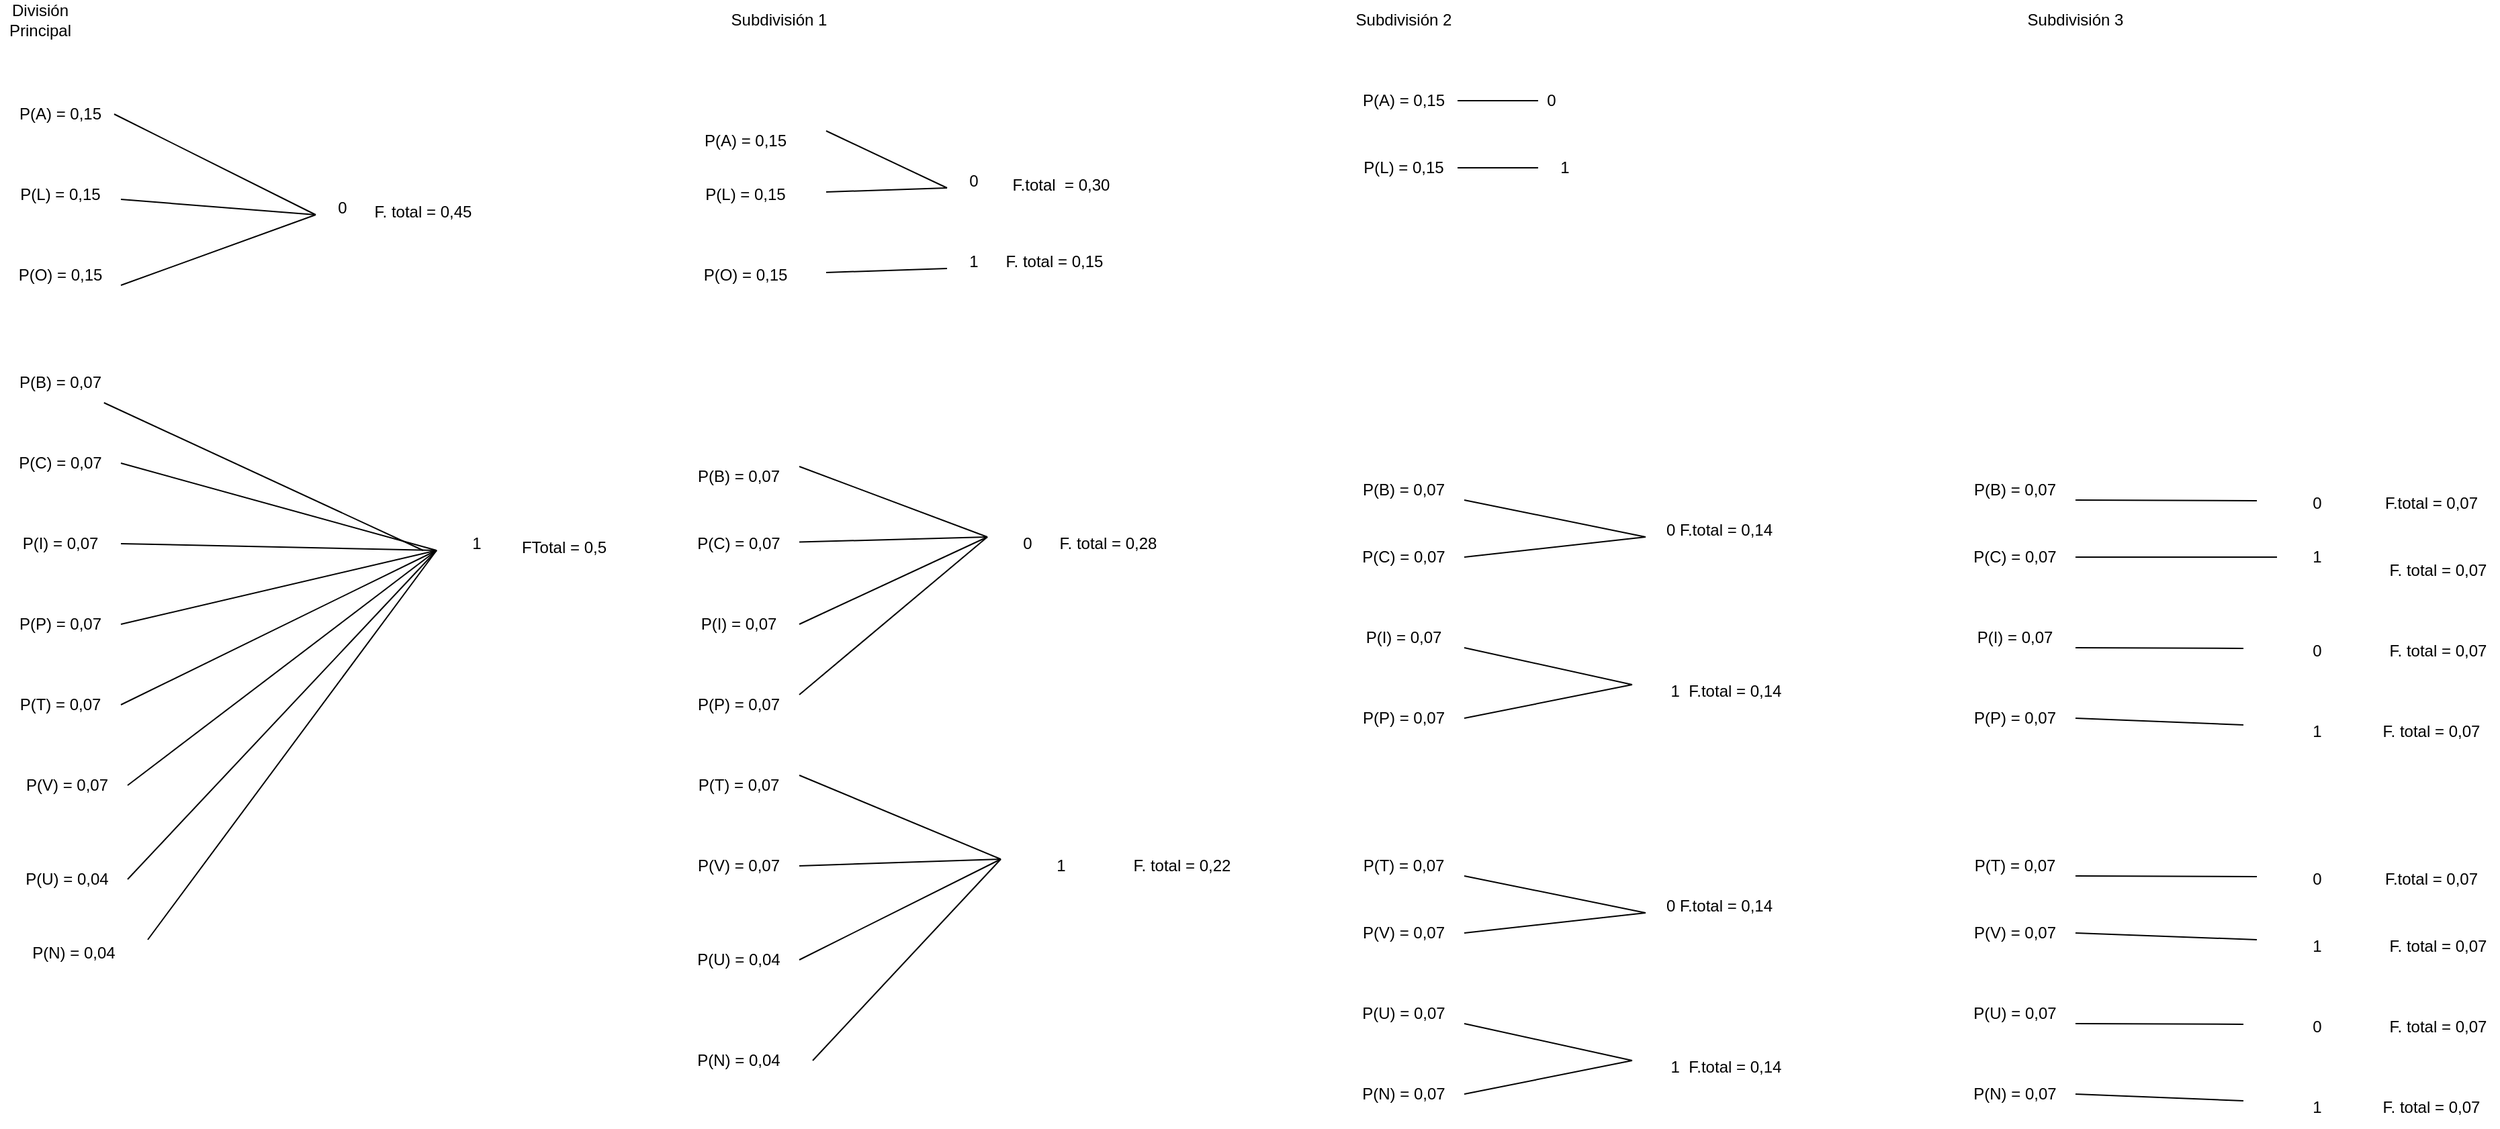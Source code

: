 <mxfile version="24.7.12">
  <diagram name="Página-1" id="J9mcQftjlZl9ubdJI6Ts">
    <mxGraphModel dx="1432" dy="1037" grid="1" gridSize="10" guides="1" tooltips="1" connect="1" arrows="1" fold="1" page="1" pageScale="1" pageWidth="900" pageHeight="1600" math="0" shadow="0">
      <root>
        <mxCell id="0" />
        <mxCell id="1" parent="0" />
        <mxCell id="L3StIM22LhOc5pCVMDeC-1" value="P(A) = 0,15" style="text;html=1;align=center;verticalAlign=middle;whiteSpace=wrap;rounded=0;" vertex="1" parent="1">
          <mxGeometry x="90" y="110" width="80" height="30" as="geometry" />
        </mxCell>
        <mxCell id="L3StIM22LhOc5pCVMDeC-2" value="P(L) = 0,15" style="text;html=1;align=center;verticalAlign=middle;whiteSpace=wrap;rounded=0;" vertex="1" parent="1">
          <mxGeometry x="85" y="170" width="90" height="30" as="geometry" />
        </mxCell>
        <mxCell id="L3StIM22LhOc5pCVMDeC-3" value="P(O) = 0,15" style="text;html=1;align=center;verticalAlign=middle;whiteSpace=wrap;rounded=0;" vertex="1" parent="1">
          <mxGeometry x="85" y="230" width="90" height="30" as="geometry" />
        </mxCell>
        <mxCell id="L3StIM22LhOc5pCVMDeC-4" value="P(B) = 0,07" style="text;html=1;align=center;verticalAlign=middle;whiteSpace=wrap;rounded=0;" vertex="1" parent="1">
          <mxGeometry x="85" y="310" width="90" height="30" as="geometry" />
        </mxCell>
        <mxCell id="L3StIM22LhOc5pCVMDeC-5" value="P(C) = 0,07" style="text;html=1;align=center;verticalAlign=middle;whiteSpace=wrap;rounded=0;" vertex="1" parent="1">
          <mxGeometry x="85" y="370" width="90" height="30" as="geometry" />
        </mxCell>
        <mxCell id="L3StIM22LhOc5pCVMDeC-6" value="P(I) = 0,07" style="text;html=1;align=center;verticalAlign=middle;whiteSpace=wrap;rounded=0;" vertex="1" parent="1">
          <mxGeometry x="85" y="430" width="90" height="30" as="geometry" />
        </mxCell>
        <mxCell id="L3StIM22LhOc5pCVMDeC-7" value="P(P) = 0,07" style="text;html=1;align=center;verticalAlign=middle;whiteSpace=wrap;rounded=0;" vertex="1" parent="1">
          <mxGeometry x="85" y="490" width="90" height="30" as="geometry" />
        </mxCell>
        <mxCell id="L3StIM22LhOc5pCVMDeC-9" value="P(T) = 0,07" style="text;html=1;align=center;verticalAlign=middle;whiteSpace=wrap;rounded=0;" vertex="1" parent="1">
          <mxGeometry x="85" y="550" width="90" height="30" as="geometry" />
        </mxCell>
        <mxCell id="L3StIM22LhOc5pCVMDeC-10" value="P(V) = 0,07" style="text;html=1;align=center;verticalAlign=middle;whiteSpace=wrap;rounded=0;" vertex="1" parent="1">
          <mxGeometry x="90" y="610" width="90" height="30" as="geometry" />
        </mxCell>
        <mxCell id="L3StIM22LhOc5pCVMDeC-12" value="P(U) = 0,04" style="text;html=1;align=center;verticalAlign=middle;whiteSpace=wrap;rounded=0;" vertex="1" parent="1">
          <mxGeometry x="90" y="680" width="90" height="30" as="geometry" />
        </mxCell>
        <mxCell id="L3StIM22LhOc5pCVMDeC-13" value="P(N) = 0,04" style="text;html=1;align=center;verticalAlign=middle;whiteSpace=wrap;rounded=0;" vertex="1" parent="1">
          <mxGeometry x="85" y="730" width="110" height="40" as="geometry" />
        </mxCell>
        <mxCell id="L3StIM22LhOc5pCVMDeC-14" value="" style="endArrow=none;html=1;rounded=0;exitX=1;exitY=0.5;exitDx=0;exitDy=0;" edge="1" parent="1" source="L3StIM22LhOc5pCVMDeC-1">
          <mxGeometry width="50" height="50" relative="1" as="geometry">
            <mxPoint x="280" y="180" as="sourcePoint" />
            <mxPoint x="320" y="200" as="targetPoint" />
          </mxGeometry>
        </mxCell>
        <mxCell id="L3StIM22LhOc5pCVMDeC-15" value="F. total = 0,45&lt;div&gt;&lt;br&gt;&lt;/div&gt;" style="text;html=1;align=center;verticalAlign=middle;whiteSpace=wrap;rounded=0;" vertex="1" parent="1">
          <mxGeometry x="360" y="190" width="80" height="30" as="geometry" />
        </mxCell>
        <mxCell id="L3StIM22LhOc5pCVMDeC-17" value="" style="endArrow=none;html=1;rounded=0;" edge="1" parent="1" source="L3StIM22LhOc5pCVMDeC-2">
          <mxGeometry width="50" height="50" relative="1" as="geometry">
            <mxPoint x="220" y="240" as="sourcePoint" />
            <mxPoint x="320" y="200" as="targetPoint" />
          </mxGeometry>
        </mxCell>
        <mxCell id="L3StIM22LhOc5pCVMDeC-18" value="" style="endArrow=none;html=1;rounded=0;exitX=1;exitY=0.75;exitDx=0;exitDy=0;" edge="1" parent="1" source="L3StIM22LhOc5pCVMDeC-3">
          <mxGeometry width="50" height="50" relative="1" as="geometry">
            <mxPoint x="190" y="260" as="sourcePoint" />
            <mxPoint x="320" y="200" as="targetPoint" />
          </mxGeometry>
        </mxCell>
        <mxCell id="L3StIM22LhOc5pCVMDeC-20" value="0" style="text;html=1;align=center;verticalAlign=middle;whiteSpace=wrap;rounded=0;" vertex="1" parent="1">
          <mxGeometry x="310" y="180" width="60" height="30" as="geometry" />
        </mxCell>
        <mxCell id="L3StIM22LhOc5pCVMDeC-27" value="" style="endArrow=none;html=1;rounded=0;exitX=1;exitY=0.5;exitDx=0;exitDy=0;" edge="1" parent="1" source="L3StIM22LhOc5pCVMDeC-5">
          <mxGeometry width="50" height="50" relative="1" as="geometry">
            <mxPoint x="300" y="480" as="sourcePoint" />
            <mxPoint x="410" y="450" as="targetPoint" />
          </mxGeometry>
        </mxCell>
        <mxCell id="L3StIM22LhOc5pCVMDeC-28" value="" style="endArrow=none;html=1;rounded=0;exitX=1;exitY=0.5;exitDx=0;exitDy=0;" edge="1" parent="1" source="L3StIM22LhOc5pCVMDeC-6">
          <mxGeometry width="50" height="50" relative="1" as="geometry">
            <mxPoint x="250" y="520" as="sourcePoint" />
            <mxPoint x="410" y="450" as="targetPoint" />
          </mxGeometry>
        </mxCell>
        <mxCell id="L3StIM22LhOc5pCVMDeC-29" value="" style="endArrow=none;html=1;rounded=0;exitX=1;exitY=0.5;exitDx=0;exitDy=0;" edge="1" parent="1" source="L3StIM22LhOc5pCVMDeC-7">
          <mxGeometry width="50" height="50" relative="1" as="geometry">
            <mxPoint x="250" y="540" as="sourcePoint" />
            <mxPoint x="410" y="450" as="targetPoint" />
          </mxGeometry>
        </mxCell>
        <mxCell id="L3StIM22LhOc5pCVMDeC-30" value="" style="endArrow=none;html=1;rounded=0;exitX=1;exitY=0.5;exitDx=0;exitDy=0;" edge="1" parent="1" source="L3StIM22LhOc5pCVMDeC-9">
          <mxGeometry width="50" height="50" relative="1" as="geometry">
            <mxPoint x="230" y="620" as="sourcePoint" />
            <mxPoint x="410" y="450" as="targetPoint" />
          </mxGeometry>
        </mxCell>
        <mxCell id="L3StIM22LhOc5pCVMDeC-31" value="" style="endArrow=none;html=1;rounded=0;exitX=1;exitY=0.5;exitDx=0;exitDy=0;" edge="1" parent="1" source="L3StIM22LhOc5pCVMDeC-10">
          <mxGeometry width="50" height="50" relative="1" as="geometry">
            <mxPoint x="210" y="650" as="sourcePoint" />
            <mxPoint x="410" y="450" as="targetPoint" />
          </mxGeometry>
        </mxCell>
        <mxCell id="L3StIM22LhOc5pCVMDeC-32" value="" style="endArrow=none;html=1;rounded=0;exitX=1;exitY=0.5;exitDx=0;exitDy=0;" edge="1" parent="1" source="L3StIM22LhOc5pCVMDeC-12">
          <mxGeometry width="50" height="50" relative="1" as="geometry">
            <mxPoint x="200" y="700" as="sourcePoint" />
            <mxPoint x="410" y="450" as="targetPoint" />
          </mxGeometry>
        </mxCell>
        <mxCell id="L3StIM22LhOc5pCVMDeC-33" value="" style="endArrow=none;html=1;rounded=0;exitX=1;exitY=0.25;exitDx=0;exitDy=0;" edge="1" parent="1" source="L3StIM22LhOc5pCVMDeC-13">
          <mxGeometry width="50" height="50" relative="1" as="geometry">
            <mxPoint x="380" y="660" as="sourcePoint" />
            <mxPoint x="410" y="450" as="targetPoint" />
          </mxGeometry>
        </mxCell>
        <mxCell id="L3StIM22LhOc5pCVMDeC-34" value="FTotal = 0,5&lt;div&gt;&lt;br&gt;&lt;/div&gt;" style="text;html=1;align=center;verticalAlign=middle;whiteSpace=wrap;rounded=0;" vertex="1" parent="1">
          <mxGeometry x="460" y="440" width="90" height="30" as="geometry" />
        </mxCell>
        <mxCell id="L3StIM22LhOc5pCVMDeC-35" value="1" style="text;html=1;align=center;verticalAlign=middle;whiteSpace=wrap;rounded=0;" vertex="1" parent="1">
          <mxGeometry x="420" y="440" width="40" height="10" as="geometry" />
        </mxCell>
        <mxCell id="L3StIM22LhOc5pCVMDeC-39" value="P(A) = 0,15" style="text;html=1;align=center;verticalAlign=middle;whiteSpace=wrap;rounded=0;" vertex="1" parent="1">
          <mxGeometry x="580" y="130" width="120" height="30" as="geometry" />
        </mxCell>
        <mxCell id="L3StIM22LhOc5pCVMDeC-40" value="P(L) = 0,15" style="text;html=1;align=center;verticalAlign=middle;whiteSpace=wrap;rounded=0;" vertex="1" parent="1">
          <mxGeometry x="580" y="170" width="120" height="30" as="geometry" />
        </mxCell>
        <mxCell id="L3StIM22LhOc5pCVMDeC-41" value="P(O) = 0,15" style="text;html=1;align=center;verticalAlign=middle;whiteSpace=wrap;rounded=0;" vertex="1" parent="1">
          <mxGeometry x="580" y="230" width="120" height="30" as="geometry" />
        </mxCell>
        <mxCell id="L3StIM22LhOc5pCVMDeC-42" value="" style="endArrow=none;html=1;rounded=0;exitX=1;exitY=0.25;exitDx=0;exitDy=0;" edge="1" parent="1" source="L3StIM22LhOc5pCVMDeC-39">
          <mxGeometry width="50" height="50" relative="1" as="geometry">
            <mxPoint x="730" y="180" as="sourcePoint" />
            <mxPoint x="790" y="180" as="targetPoint" />
          </mxGeometry>
        </mxCell>
        <mxCell id="L3StIM22LhOc5pCVMDeC-43" value="" style="endArrow=none;html=1;rounded=0;" edge="1" parent="1" source="L3StIM22LhOc5pCVMDeC-40">
          <mxGeometry width="50" height="50" relative="1" as="geometry">
            <mxPoint x="700" y="183" as="sourcePoint" />
            <mxPoint x="790" y="180" as="targetPoint" />
          </mxGeometry>
        </mxCell>
        <mxCell id="L3StIM22LhOc5pCVMDeC-45" value="" style="endArrow=none;html=1;rounded=0;exitX=1;exitY=0.5;exitDx=0;exitDy=0;" edge="1" parent="1" source="L3StIM22LhOc5pCVMDeC-61">
          <mxGeometry width="50" height="50" relative="1" as="geometry">
            <mxPoint x="1200" y="60" as="sourcePoint" />
            <mxPoint x="1230" y="115" as="targetPoint" />
          </mxGeometry>
        </mxCell>
        <mxCell id="L3StIM22LhOc5pCVMDeC-46" value="" style="endArrow=none;html=1;rounded=0;" edge="1" parent="1" target="L3StIM22LhOc5pCVMDeC-41">
          <mxGeometry width="50" height="50" relative="1" as="geometry">
            <mxPoint x="790" y="240" as="sourcePoint" />
            <mxPoint x="710" y="250" as="targetPoint" />
          </mxGeometry>
        </mxCell>
        <mxCell id="L3StIM22LhOc5pCVMDeC-49" value="F.total&amp;nbsp; = 0,30&lt;div&gt;&lt;br&gt;&lt;/div&gt;" style="text;html=1;align=center;verticalAlign=middle;whiteSpace=wrap;rounded=0;" vertex="1" parent="1">
          <mxGeometry x="820" y="170" width="110" height="30" as="geometry" />
        </mxCell>
        <mxCell id="L3StIM22LhOc5pCVMDeC-51" value="0" style="text;html=1;align=center;verticalAlign=middle;whiteSpace=wrap;rounded=0;" vertex="1" parent="1">
          <mxGeometry x="780" y="160" width="60" height="30" as="geometry" />
        </mxCell>
        <mxCell id="L3StIM22LhOc5pCVMDeC-53" value="F. total = 0,15" style="text;html=1;align=center;verticalAlign=middle;whiteSpace=wrap;rounded=0;" vertex="1" parent="1">
          <mxGeometry x="830" y="220" width="80" height="30" as="geometry" />
        </mxCell>
        <mxCell id="L3StIM22LhOc5pCVMDeC-54" value="1" style="text;html=1;align=center;verticalAlign=middle;whiteSpace=wrap;rounded=0;" vertex="1" parent="1">
          <mxGeometry x="780" y="220" width="60" height="30" as="geometry" />
        </mxCell>
        <mxCell id="L3StIM22LhOc5pCVMDeC-56" value="División Principal" style="text;html=1;align=center;verticalAlign=middle;whiteSpace=wrap;rounded=0;" vertex="1" parent="1">
          <mxGeometry x="85" y="40" width="60" height="30" as="geometry" />
        </mxCell>
        <mxCell id="L3StIM22LhOc5pCVMDeC-58" value="Subdivisión 1" style="text;html=1;align=center;verticalAlign=middle;whiteSpace=wrap;rounded=0;" vertex="1" parent="1">
          <mxGeometry x="610" y="40" width="110" height="30" as="geometry" />
        </mxCell>
        <mxCell id="L3StIM22LhOc5pCVMDeC-59" value="Subdivisión 2" style="text;html=1;align=center;verticalAlign=middle;whiteSpace=wrap;rounded=0;" vertex="1" parent="1">
          <mxGeometry x="1090" y="40" width="80" height="30" as="geometry" />
        </mxCell>
        <mxCell id="L3StIM22LhOc5pCVMDeC-60" value="P(L) = 0,15" style="text;html=1;align=center;verticalAlign=middle;whiteSpace=wrap;rounded=0;" vertex="1" parent="1">
          <mxGeometry x="1090" y="150" width="80" height="30" as="geometry" />
        </mxCell>
        <mxCell id="L3StIM22LhOc5pCVMDeC-61" value="P(A) = 0,15" style="text;html=1;align=center;verticalAlign=middle;whiteSpace=wrap;rounded=0;" vertex="1" parent="1">
          <mxGeometry x="1090" y="100" width="80" height="30" as="geometry" />
        </mxCell>
        <mxCell id="L3StIM22LhOc5pCVMDeC-64" value="" style="endArrow=none;html=1;rounded=0;exitX=1;exitY=0.5;exitDx=0;exitDy=0;" edge="1" parent="1" source="L3StIM22LhOc5pCVMDeC-60">
          <mxGeometry width="50" height="50" relative="1" as="geometry">
            <mxPoint x="1190" y="180" as="sourcePoint" />
            <mxPoint x="1230" y="165" as="targetPoint" />
          </mxGeometry>
        </mxCell>
        <mxCell id="L3StIM22LhOc5pCVMDeC-65" value="0" style="text;html=1;align=center;verticalAlign=middle;whiteSpace=wrap;rounded=0;" vertex="1" parent="1">
          <mxGeometry x="1210" y="100" width="60" height="30" as="geometry" />
        </mxCell>
        <mxCell id="L3StIM22LhOc5pCVMDeC-66" value="1" style="text;html=1;align=center;verticalAlign=middle;whiteSpace=wrap;rounded=0;" vertex="1" parent="1">
          <mxGeometry x="1220" y="150" width="60" height="30" as="geometry" />
        </mxCell>
        <mxCell id="L3StIM22LhOc5pCVMDeC-70" value="" style="endArrow=none;html=1;rounded=0;" edge="1" parent="1" source="L3StIM22LhOc5pCVMDeC-4">
          <mxGeometry width="50" height="50" relative="1" as="geometry">
            <mxPoint x="720" y="330" as="sourcePoint" />
            <mxPoint x="400" y="450" as="targetPoint" />
          </mxGeometry>
        </mxCell>
        <mxCell id="L3StIM22LhOc5pCVMDeC-74" value="P(B) = 0,07" style="text;html=1;align=center;verticalAlign=middle;whiteSpace=wrap;rounded=0;" vertex="1" parent="1">
          <mxGeometry x="590" y="380" width="90" height="30" as="geometry" />
        </mxCell>
        <mxCell id="L3StIM22LhOc5pCVMDeC-75" value="P(C) = 0,07" style="text;html=1;align=center;verticalAlign=middle;whiteSpace=wrap;rounded=0;" vertex="1" parent="1">
          <mxGeometry x="590" y="430" width="90" height="30" as="geometry" />
        </mxCell>
        <mxCell id="L3StIM22LhOc5pCVMDeC-76" value="P(I) = 0,07" style="text;html=1;align=center;verticalAlign=middle;whiteSpace=wrap;rounded=0;" vertex="1" parent="1">
          <mxGeometry x="590" y="490" width="90" height="30" as="geometry" />
        </mxCell>
        <mxCell id="L3StIM22LhOc5pCVMDeC-77" value="P(P) = 0,07" style="text;html=1;align=center;verticalAlign=middle;whiteSpace=wrap;rounded=0;" vertex="1" parent="1">
          <mxGeometry x="590" y="550" width="90" height="30" as="geometry" />
        </mxCell>
        <mxCell id="L3StIM22LhOc5pCVMDeC-82" value="P(T) = 0,07" style="text;html=1;align=center;verticalAlign=middle;whiteSpace=wrap;rounded=0;" vertex="1" parent="1">
          <mxGeometry x="590" y="610" width="90" height="30" as="geometry" />
        </mxCell>
        <mxCell id="L3StIM22LhOc5pCVMDeC-83" value="P(V) = 0,07" style="text;html=1;align=center;verticalAlign=middle;whiteSpace=wrap;rounded=0;" vertex="1" parent="1">
          <mxGeometry x="590" y="670" width="90" height="30" as="geometry" />
        </mxCell>
        <mxCell id="L3StIM22LhOc5pCVMDeC-84" value="P(U) = 0,04" style="text;html=1;align=center;verticalAlign=middle;whiteSpace=wrap;rounded=0;" vertex="1" parent="1">
          <mxGeometry x="590" y="740" width="90" height="30" as="geometry" />
        </mxCell>
        <mxCell id="L3StIM22LhOc5pCVMDeC-85" value="P(N) = 0,04" style="text;html=1;align=center;verticalAlign=middle;whiteSpace=wrap;rounded=0;" vertex="1" parent="1">
          <mxGeometry x="580" y="810" width="110" height="40" as="geometry" />
        </mxCell>
        <mxCell id="L3StIM22LhOc5pCVMDeC-86" value="" style="endArrow=none;html=1;rounded=0;exitX=1;exitY=0.25;exitDx=0;exitDy=0;" edge="1" parent="1" source="L3StIM22LhOc5pCVMDeC-74">
          <mxGeometry width="50" height="50" relative="1" as="geometry">
            <mxPoint x="730" y="400" as="sourcePoint" />
            <mxPoint x="820" y="440" as="targetPoint" />
          </mxGeometry>
        </mxCell>
        <mxCell id="L3StIM22LhOc5pCVMDeC-89" value="" style="endArrow=none;html=1;rounded=0;" edge="1" parent="1" source="L3StIM22LhOc5pCVMDeC-75">
          <mxGeometry width="50" height="50" relative="1" as="geometry">
            <mxPoint x="720" y="530" as="sourcePoint" />
            <mxPoint x="820" y="440" as="targetPoint" />
          </mxGeometry>
        </mxCell>
        <mxCell id="L3StIM22LhOc5pCVMDeC-90" value="" style="endArrow=none;html=1;rounded=0;exitX=1;exitY=0.5;exitDx=0;exitDy=0;" edge="1" parent="1" source="L3StIM22LhOc5pCVMDeC-76">
          <mxGeometry width="50" height="50" relative="1" as="geometry">
            <mxPoint x="720" y="530" as="sourcePoint" />
            <mxPoint x="820" y="440" as="targetPoint" />
          </mxGeometry>
        </mxCell>
        <mxCell id="L3StIM22LhOc5pCVMDeC-93" value="" style="endArrow=none;html=1;rounded=0;exitX=1;exitY=0.25;exitDx=0;exitDy=0;" edge="1" parent="1" source="L3StIM22LhOc5pCVMDeC-77">
          <mxGeometry width="50" height="50" relative="1" as="geometry">
            <mxPoint x="720" y="530" as="sourcePoint" />
            <mxPoint x="820" y="440" as="targetPoint" />
          </mxGeometry>
        </mxCell>
        <mxCell id="L3StIM22LhOc5pCVMDeC-94" value="0" style="text;html=1;align=center;verticalAlign=middle;whiteSpace=wrap;rounded=0;" vertex="1" parent="1">
          <mxGeometry x="820" y="430" width="60" height="30" as="geometry" />
        </mxCell>
        <mxCell id="L3StIM22LhOc5pCVMDeC-95" value="F. total = 0,28" style="text;html=1;align=center;verticalAlign=middle;whiteSpace=wrap;rounded=0;" vertex="1" parent="1">
          <mxGeometry x="870" y="430" width="80" height="30" as="geometry" />
        </mxCell>
        <mxCell id="L3StIM22LhOc5pCVMDeC-96" value="" style="endArrow=none;html=1;rounded=0;exitX=1;exitY=0.25;exitDx=0;exitDy=0;" edge="1" parent="1" source="L3StIM22LhOc5pCVMDeC-82">
          <mxGeometry width="50" height="50" relative="1" as="geometry">
            <mxPoint x="720" y="530" as="sourcePoint" />
            <mxPoint x="830" y="680" as="targetPoint" />
          </mxGeometry>
        </mxCell>
        <mxCell id="L3StIM22LhOc5pCVMDeC-97" value="" style="endArrow=none;html=1;rounded=0;exitX=1;exitY=0.5;exitDx=0;exitDy=0;" edge="1" parent="1" source="L3StIM22LhOc5pCVMDeC-83">
          <mxGeometry width="50" height="50" relative="1" as="geometry">
            <mxPoint x="720" y="530" as="sourcePoint" />
            <mxPoint x="830" y="680" as="targetPoint" />
          </mxGeometry>
        </mxCell>
        <mxCell id="L3StIM22LhOc5pCVMDeC-98" value="" style="endArrow=none;html=1;rounded=0;exitX=1;exitY=0.5;exitDx=0;exitDy=0;" edge="1" parent="1" source="L3StIM22LhOc5pCVMDeC-84">
          <mxGeometry width="50" height="50" relative="1" as="geometry">
            <mxPoint x="720" y="530" as="sourcePoint" />
            <mxPoint x="830" y="680" as="targetPoint" />
          </mxGeometry>
        </mxCell>
        <mxCell id="L3StIM22LhOc5pCVMDeC-99" value="" style="endArrow=none;html=1;rounded=0;exitX=1;exitY=0.5;exitDx=0;exitDy=0;" edge="1" parent="1" source="L3StIM22LhOc5pCVMDeC-85">
          <mxGeometry width="50" height="50" relative="1" as="geometry">
            <mxPoint x="720" y="530" as="sourcePoint" />
            <mxPoint x="830" y="680" as="targetPoint" />
          </mxGeometry>
        </mxCell>
        <mxCell id="L3StIM22LhOc5pCVMDeC-100" value="1" style="text;html=1;align=center;verticalAlign=middle;whiteSpace=wrap;rounded=0;" vertex="1" parent="1">
          <mxGeometry x="845" y="670" width="60" height="30" as="geometry" />
        </mxCell>
        <mxCell id="L3StIM22LhOc5pCVMDeC-101" value="F. total = 0,22" style="text;html=1;align=center;verticalAlign=middle;whiteSpace=wrap;rounded=0;" vertex="1" parent="1">
          <mxGeometry x="900" y="670" width="130" height="30" as="geometry" />
        </mxCell>
        <mxCell id="L3StIM22LhOc5pCVMDeC-116" value="P(B) = 0,07" style="text;html=1;align=center;verticalAlign=middle;whiteSpace=wrap;rounded=0;" vertex="1" parent="1">
          <mxGeometry x="1085" y="390" width="90" height="30" as="geometry" />
        </mxCell>
        <mxCell id="L3StIM22LhOc5pCVMDeC-117" value="P(C) = 0,07" style="text;html=1;align=center;verticalAlign=middle;whiteSpace=wrap;rounded=0;" vertex="1" parent="1">
          <mxGeometry x="1085" y="440" width="90" height="30" as="geometry" />
        </mxCell>
        <mxCell id="L3StIM22LhOc5pCVMDeC-118" value="P(I) = 0,07" style="text;html=1;align=center;verticalAlign=middle;whiteSpace=wrap;rounded=0;" vertex="1" parent="1">
          <mxGeometry x="1085" y="500" width="90" height="30" as="geometry" />
        </mxCell>
        <mxCell id="L3StIM22LhOc5pCVMDeC-119" value="P(P) = 0,07" style="text;html=1;align=center;verticalAlign=middle;whiteSpace=wrap;rounded=0;" vertex="1" parent="1">
          <mxGeometry x="1085" y="560" width="90" height="30" as="geometry" />
        </mxCell>
        <mxCell id="L3StIM22LhOc5pCVMDeC-120" value="" style="endArrow=none;html=1;rounded=0;exitX=1;exitY=0.75;exitDx=0;exitDy=0;" edge="1" parent="1" source="L3StIM22LhOc5pCVMDeC-116">
          <mxGeometry width="50" height="50" relative="1" as="geometry">
            <mxPoint x="1215" y="430" as="sourcePoint" />
            <mxPoint x="1310" y="440" as="targetPoint" />
          </mxGeometry>
        </mxCell>
        <mxCell id="L3StIM22LhOc5pCVMDeC-125" value="" style="endArrow=none;html=1;rounded=0;exitX=1;exitY=0.5;exitDx=0;exitDy=0;" edge="1" parent="1" source="L3StIM22LhOc5pCVMDeC-117">
          <mxGeometry width="50" height="50" relative="1" as="geometry">
            <mxPoint x="1220" y="480" as="sourcePoint" />
            <mxPoint x="1310" y="440" as="targetPoint" />
          </mxGeometry>
        </mxCell>
        <mxCell id="L3StIM22LhOc5pCVMDeC-130" value="0 F.total = 0,14" style="text;html=1;align=center;verticalAlign=middle;whiteSpace=wrap;rounded=0;" vertex="1" parent="1">
          <mxGeometry x="1310" y="420" width="110" height="30" as="geometry" />
        </mxCell>
        <mxCell id="L3StIM22LhOc5pCVMDeC-132" value="" style="endArrow=none;html=1;rounded=0;exitX=1;exitY=0.75;exitDx=0;exitDy=0;" edge="1" parent="1" source="L3StIM22LhOc5pCVMDeC-118">
          <mxGeometry width="50" height="50" relative="1" as="geometry">
            <mxPoint x="1210" y="540" as="sourcePoint" />
            <mxPoint x="1300" y="550" as="targetPoint" />
          </mxGeometry>
        </mxCell>
        <mxCell id="L3StIM22LhOc5pCVMDeC-134" value="" style="endArrow=none;html=1;rounded=0;exitX=1;exitY=0.5;exitDx=0;exitDy=0;" edge="1" parent="1" source="L3StIM22LhOc5pCVMDeC-119">
          <mxGeometry width="50" height="50" relative="1" as="geometry">
            <mxPoint x="1250" y="600" as="sourcePoint" />
            <mxPoint x="1300" y="550" as="targetPoint" />
          </mxGeometry>
        </mxCell>
        <mxCell id="L3StIM22LhOc5pCVMDeC-135" value="1&amp;nbsp; F.total = 0,14" style="text;html=1;align=center;verticalAlign=middle;whiteSpace=wrap;rounded=0;" vertex="1" parent="1">
          <mxGeometry x="1320" y="540" width="100" height="30" as="geometry" />
        </mxCell>
        <mxCell id="L3StIM22LhOc5pCVMDeC-136" value="Subdivisión 3" style="text;html=1;align=center;verticalAlign=middle;whiteSpace=wrap;rounded=0;" vertex="1" parent="1">
          <mxGeometry x="1580" y="40" width="100" height="30" as="geometry" />
        </mxCell>
        <mxCell id="L3StIM22LhOc5pCVMDeC-137" value="P(B) = 0,07" style="text;html=1;align=center;verticalAlign=middle;whiteSpace=wrap;rounded=0;" vertex="1" parent="1">
          <mxGeometry x="1540" y="390" width="90" height="30" as="geometry" />
        </mxCell>
        <mxCell id="L3StIM22LhOc5pCVMDeC-138" value="P(C) = 0,07" style="text;html=1;align=center;verticalAlign=middle;whiteSpace=wrap;rounded=0;" vertex="1" parent="1">
          <mxGeometry x="1540" y="440" width="90" height="30" as="geometry" />
        </mxCell>
        <mxCell id="L3StIM22LhOc5pCVMDeC-139" value="P(I) = 0,07" style="text;html=1;align=center;verticalAlign=middle;whiteSpace=wrap;rounded=0;" vertex="1" parent="1">
          <mxGeometry x="1540" y="500" width="90" height="30" as="geometry" />
        </mxCell>
        <mxCell id="L3StIM22LhOc5pCVMDeC-140" value="P(P) = 0,07" style="text;html=1;align=center;verticalAlign=middle;whiteSpace=wrap;rounded=0;" vertex="1" parent="1">
          <mxGeometry x="1540" y="560" width="90" height="30" as="geometry" />
        </mxCell>
        <mxCell id="L3StIM22LhOc5pCVMDeC-141" value="" style="endArrow=none;html=1;rounded=0;exitX=1;exitY=0.75;exitDx=0;exitDy=0;" edge="1" parent="1" source="L3StIM22LhOc5pCVMDeC-137">
          <mxGeometry width="50" height="50" relative="1" as="geometry">
            <mxPoint x="1670" y="430" as="sourcePoint" />
            <mxPoint x="1765" y="413" as="targetPoint" />
          </mxGeometry>
        </mxCell>
        <mxCell id="L3StIM22LhOc5pCVMDeC-142" value="" style="endArrow=none;html=1;rounded=0;exitX=1;exitY=0.5;exitDx=0;exitDy=0;entryX=0;entryY=0.5;entryDx=0;entryDy=0;" edge="1" parent="1" source="L3StIM22LhOc5pCVMDeC-138" target="L3StIM22LhOc5pCVMDeC-148">
          <mxGeometry width="50" height="50" relative="1" as="geometry">
            <mxPoint x="1675" y="480" as="sourcePoint" />
            <mxPoint x="1765" y="460" as="targetPoint" />
          </mxGeometry>
        </mxCell>
        <mxCell id="L3StIM22LhOc5pCVMDeC-144" value="" style="endArrow=none;html=1;rounded=0;exitX=1;exitY=0.75;exitDx=0;exitDy=0;" edge="1" parent="1" source="L3StIM22LhOc5pCVMDeC-139">
          <mxGeometry width="50" height="50" relative="1" as="geometry">
            <mxPoint x="1665" y="540" as="sourcePoint" />
            <mxPoint x="1755" y="523" as="targetPoint" />
          </mxGeometry>
        </mxCell>
        <mxCell id="L3StIM22LhOc5pCVMDeC-145" value="" style="endArrow=none;html=1;rounded=0;exitX=1;exitY=0.5;exitDx=0;exitDy=0;" edge="1" parent="1" source="L3StIM22LhOc5pCVMDeC-140">
          <mxGeometry width="50" height="50" relative="1" as="geometry">
            <mxPoint x="1705" y="600" as="sourcePoint" />
            <mxPoint x="1755" y="580" as="targetPoint" />
          </mxGeometry>
        </mxCell>
        <mxCell id="L3StIM22LhOc5pCVMDeC-147" value="0" style="text;html=1;align=center;verticalAlign=middle;whiteSpace=wrap;rounded=0;" vertex="1" parent="1">
          <mxGeometry x="1780" y="400" width="60" height="30" as="geometry" />
        </mxCell>
        <mxCell id="L3StIM22LhOc5pCVMDeC-148" value="1" style="text;html=1;align=center;verticalAlign=middle;whiteSpace=wrap;rounded=0;" vertex="1" parent="1">
          <mxGeometry x="1780" y="440" width="60" height="30" as="geometry" />
        </mxCell>
        <mxCell id="L3StIM22LhOc5pCVMDeC-149" value="0" style="text;html=1;align=center;verticalAlign=middle;whiteSpace=wrap;rounded=0;" vertex="1" parent="1">
          <mxGeometry x="1780" y="510" width="60" height="30" as="geometry" />
        </mxCell>
        <mxCell id="L3StIM22LhOc5pCVMDeC-150" value="1" style="text;html=1;align=center;verticalAlign=middle;whiteSpace=wrap;rounded=0;" vertex="1" parent="1">
          <mxGeometry x="1780" y="570" width="60" height="30" as="geometry" />
        </mxCell>
        <mxCell id="L3StIM22LhOc5pCVMDeC-151" value="F.total = 0,07" style="text;html=1;align=center;verticalAlign=middle;whiteSpace=wrap;rounded=0;" vertex="1" parent="1">
          <mxGeometry x="1845" y="400" width="100" height="30" as="geometry" />
        </mxCell>
        <mxCell id="L3StIM22LhOc5pCVMDeC-152" value="F. total = 0,07" style="text;html=1;align=center;verticalAlign=middle;whiteSpace=wrap;rounded=0;" vertex="1" parent="1">
          <mxGeometry x="1855" y="450" width="90" height="30" as="geometry" />
        </mxCell>
        <mxCell id="L3StIM22LhOc5pCVMDeC-153" value="F. total = 0,07" style="text;html=1;align=center;verticalAlign=middle;whiteSpace=wrap;rounded=0;" vertex="1" parent="1">
          <mxGeometry x="1855" y="510" width="90" height="30" as="geometry" />
        </mxCell>
        <mxCell id="L3StIM22LhOc5pCVMDeC-154" value="F. total = 0,07" style="text;html=1;align=center;verticalAlign=middle;whiteSpace=wrap;rounded=0;" vertex="1" parent="1">
          <mxGeometry x="1850" y="570" width="90" height="30" as="geometry" />
        </mxCell>
        <mxCell id="L3StIM22LhOc5pCVMDeC-155" value="P(T) = 0,07" style="text;html=1;align=center;verticalAlign=middle;whiteSpace=wrap;rounded=0;" vertex="1" parent="1">
          <mxGeometry x="1085" y="670" width="90" height="30" as="geometry" />
        </mxCell>
        <mxCell id="L3StIM22LhOc5pCVMDeC-156" value="P(V) = 0,07" style="text;html=1;align=center;verticalAlign=middle;whiteSpace=wrap;rounded=0;" vertex="1" parent="1">
          <mxGeometry x="1085" y="720" width="90" height="30" as="geometry" />
        </mxCell>
        <mxCell id="L3StIM22LhOc5pCVMDeC-157" value="P(U) = 0,07" style="text;html=1;align=center;verticalAlign=middle;whiteSpace=wrap;rounded=0;" vertex="1" parent="1">
          <mxGeometry x="1085" y="780" width="90" height="30" as="geometry" />
        </mxCell>
        <mxCell id="L3StIM22LhOc5pCVMDeC-158" value="P(N) = 0,07" style="text;html=1;align=center;verticalAlign=middle;whiteSpace=wrap;rounded=0;" vertex="1" parent="1">
          <mxGeometry x="1085" y="840" width="90" height="30" as="geometry" />
        </mxCell>
        <mxCell id="L3StIM22LhOc5pCVMDeC-159" value="" style="endArrow=none;html=1;rounded=0;exitX=1;exitY=0.75;exitDx=0;exitDy=0;" edge="1" parent="1" source="L3StIM22LhOc5pCVMDeC-155">
          <mxGeometry width="50" height="50" relative="1" as="geometry">
            <mxPoint x="1215" y="710" as="sourcePoint" />
            <mxPoint x="1310" y="720" as="targetPoint" />
          </mxGeometry>
        </mxCell>
        <mxCell id="L3StIM22LhOc5pCVMDeC-160" value="" style="endArrow=none;html=1;rounded=0;exitX=1;exitY=0.5;exitDx=0;exitDy=0;" edge="1" parent="1" source="L3StIM22LhOc5pCVMDeC-156">
          <mxGeometry width="50" height="50" relative="1" as="geometry">
            <mxPoint x="1220" y="760" as="sourcePoint" />
            <mxPoint x="1310" y="720" as="targetPoint" />
          </mxGeometry>
        </mxCell>
        <mxCell id="L3StIM22LhOc5pCVMDeC-161" value="0 F.total = 0,14" style="text;html=1;align=center;verticalAlign=middle;whiteSpace=wrap;rounded=0;" vertex="1" parent="1">
          <mxGeometry x="1310" y="700" width="110" height="30" as="geometry" />
        </mxCell>
        <mxCell id="L3StIM22LhOc5pCVMDeC-162" value="" style="endArrow=none;html=1;rounded=0;exitX=1;exitY=0.75;exitDx=0;exitDy=0;" edge="1" parent="1" source="L3StIM22LhOc5pCVMDeC-157">
          <mxGeometry width="50" height="50" relative="1" as="geometry">
            <mxPoint x="1210" y="820" as="sourcePoint" />
            <mxPoint x="1300" y="830" as="targetPoint" />
          </mxGeometry>
        </mxCell>
        <mxCell id="L3StIM22LhOc5pCVMDeC-163" value="" style="endArrow=none;html=1;rounded=0;exitX=1;exitY=0.5;exitDx=0;exitDy=0;" edge="1" parent="1" source="L3StIM22LhOc5pCVMDeC-158">
          <mxGeometry width="50" height="50" relative="1" as="geometry">
            <mxPoint x="1250" y="880" as="sourcePoint" />
            <mxPoint x="1300" y="830" as="targetPoint" />
          </mxGeometry>
        </mxCell>
        <mxCell id="L3StIM22LhOc5pCVMDeC-164" value="1&amp;nbsp; F.total = 0,14" style="text;html=1;align=center;verticalAlign=middle;whiteSpace=wrap;rounded=0;" vertex="1" parent="1">
          <mxGeometry x="1320" y="820" width="100" height="30" as="geometry" />
        </mxCell>
        <mxCell id="L3StIM22LhOc5pCVMDeC-165" value="P(T) = 0,07" style="text;html=1;align=center;verticalAlign=middle;whiteSpace=wrap;rounded=0;" vertex="1" parent="1">
          <mxGeometry x="1540" y="670" width="90" height="30" as="geometry" />
        </mxCell>
        <mxCell id="L3StIM22LhOc5pCVMDeC-166" value="P(V) = 0,07" style="text;html=1;align=center;verticalAlign=middle;whiteSpace=wrap;rounded=0;" vertex="1" parent="1">
          <mxGeometry x="1540" y="720" width="90" height="30" as="geometry" />
        </mxCell>
        <mxCell id="L3StIM22LhOc5pCVMDeC-167" value="P(U) = 0,07" style="text;html=1;align=center;verticalAlign=middle;whiteSpace=wrap;rounded=0;" vertex="1" parent="1">
          <mxGeometry x="1540" y="780" width="90" height="30" as="geometry" />
        </mxCell>
        <mxCell id="L3StIM22LhOc5pCVMDeC-168" value="P(N) = 0,07" style="text;html=1;align=center;verticalAlign=middle;whiteSpace=wrap;rounded=0;" vertex="1" parent="1">
          <mxGeometry x="1540" y="840" width="90" height="30" as="geometry" />
        </mxCell>
        <mxCell id="L3StIM22LhOc5pCVMDeC-169" value="" style="endArrow=none;html=1;rounded=0;exitX=1;exitY=0.75;exitDx=0;exitDy=0;" edge="1" parent="1" source="L3StIM22LhOc5pCVMDeC-165">
          <mxGeometry width="50" height="50" relative="1" as="geometry">
            <mxPoint x="1670" y="710" as="sourcePoint" />
            <mxPoint x="1765" y="693" as="targetPoint" />
          </mxGeometry>
        </mxCell>
        <mxCell id="L3StIM22LhOc5pCVMDeC-170" value="" style="endArrow=none;html=1;rounded=0;exitX=1;exitY=0.5;exitDx=0;exitDy=0;" edge="1" parent="1" source="L3StIM22LhOc5pCVMDeC-166">
          <mxGeometry width="50" height="50" relative="1" as="geometry">
            <mxPoint x="1675" y="760" as="sourcePoint" />
            <mxPoint x="1765" y="740" as="targetPoint" />
          </mxGeometry>
        </mxCell>
        <mxCell id="L3StIM22LhOc5pCVMDeC-171" value="" style="endArrow=none;html=1;rounded=0;exitX=1;exitY=0.75;exitDx=0;exitDy=0;" edge="1" parent="1" source="L3StIM22LhOc5pCVMDeC-167">
          <mxGeometry width="50" height="50" relative="1" as="geometry">
            <mxPoint x="1665" y="820" as="sourcePoint" />
            <mxPoint x="1755" y="803" as="targetPoint" />
          </mxGeometry>
        </mxCell>
        <mxCell id="L3StIM22LhOc5pCVMDeC-172" value="" style="endArrow=none;html=1;rounded=0;exitX=1;exitY=0.5;exitDx=0;exitDy=0;" edge="1" parent="1" source="L3StIM22LhOc5pCVMDeC-168">
          <mxGeometry width="50" height="50" relative="1" as="geometry">
            <mxPoint x="1705" y="880" as="sourcePoint" />
            <mxPoint x="1755" y="860" as="targetPoint" />
          </mxGeometry>
        </mxCell>
        <mxCell id="L3StIM22LhOc5pCVMDeC-173" value="0" style="text;html=1;align=center;verticalAlign=middle;whiteSpace=wrap;rounded=0;" vertex="1" parent="1">
          <mxGeometry x="1780" y="680" width="60" height="30" as="geometry" />
        </mxCell>
        <mxCell id="L3StIM22LhOc5pCVMDeC-174" value="1" style="text;html=1;align=center;verticalAlign=middle;whiteSpace=wrap;rounded=0;" vertex="1" parent="1">
          <mxGeometry x="1780" y="730" width="60" height="30" as="geometry" />
        </mxCell>
        <mxCell id="L3StIM22LhOc5pCVMDeC-175" value="0" style="text;html=1;align=center;verticalAlign=middle;whiteSpace=wrap;rounded=0;" vertex="1" parent="1">
          <mxGeometry x="1780" y="790" width="60" height="30" as="geometry" />
        </mxCell>
        <mxCell id="L3StIM22LhOc5pCVMDeC-176" value="1" style="text;html=1;align=center;verticalAlign=middle;whiteSpace=wrap;rounded=0;" vertex="1" parent="1">
          <mxGeometry x="1780" y="850" width="60" height="30" as="geometry" />
        </mxCell>
        <mxCell id="L3StIM22LhOc5pCVMDeC-177" value="F.total = 0,07" style="text;html=1;align=center;verticalAlign=middle;whiteSpace=wrap;rounded=0;" vertex="1" parent="1">
          <mxGeometry x="1845" y="680" width="100" height="30" as="geometry" />
        </mxCell>
        <mxCell id="L3StIM22LhOc5pCVMDeC-178" value="F. total = 0,07" style="text;html=1;align=center;verticalAlign=middle;whiteSpace=wrap;rounded=0;" vertex="1" parent="1">
          <mxGeometry x="1855" y="730" width="90" height="30" as="geometry" />
        </mxCell>
        <mxCell id="L3StIM22LhOc5pCVMDeC-179" value="F. total = 0,07" style="text;html=1;align=center;verticalAlign=middle;whiteSpace=wrap;rounded=0;" vertex="1" parent="1">
          <mxGeometry x="1855" y="790" width="90" height="30" as="geometry" />
        </mxCell>
        <mxCell id="L3StIM22LhOc5pCVMDeC-180" value="F. total = 0,07" style="text;html=1;align=center;verticalAlign=middle;whiteSpace=wrap;rounded=0;" vertex="1" parent="1">
          <mxGeometry x="1850" y="850" width="90" height="30" as="geometry" />
        </mxCell>
        <mxCell id="L3StIM22LhOc5pCVMDeC-181" style="edgeStyle=orthogonalEdgeStyle;rounded=0;orthogonalLoop=1;jettySize=auto;html=1;exitX=0.5;exitY=1;exitDx=0;exitDy=0;" edge="1" parent="1" source="L3StIM22LhOc5pCVMDeC-150" target="L3StIM22LhOc5pCVMDeC-150">
          <mxGeometry relative="1" as="geometry" />
        </mxCell>
      </root>
    </mxGraphModel>
  </diagram>
</mxfile>
